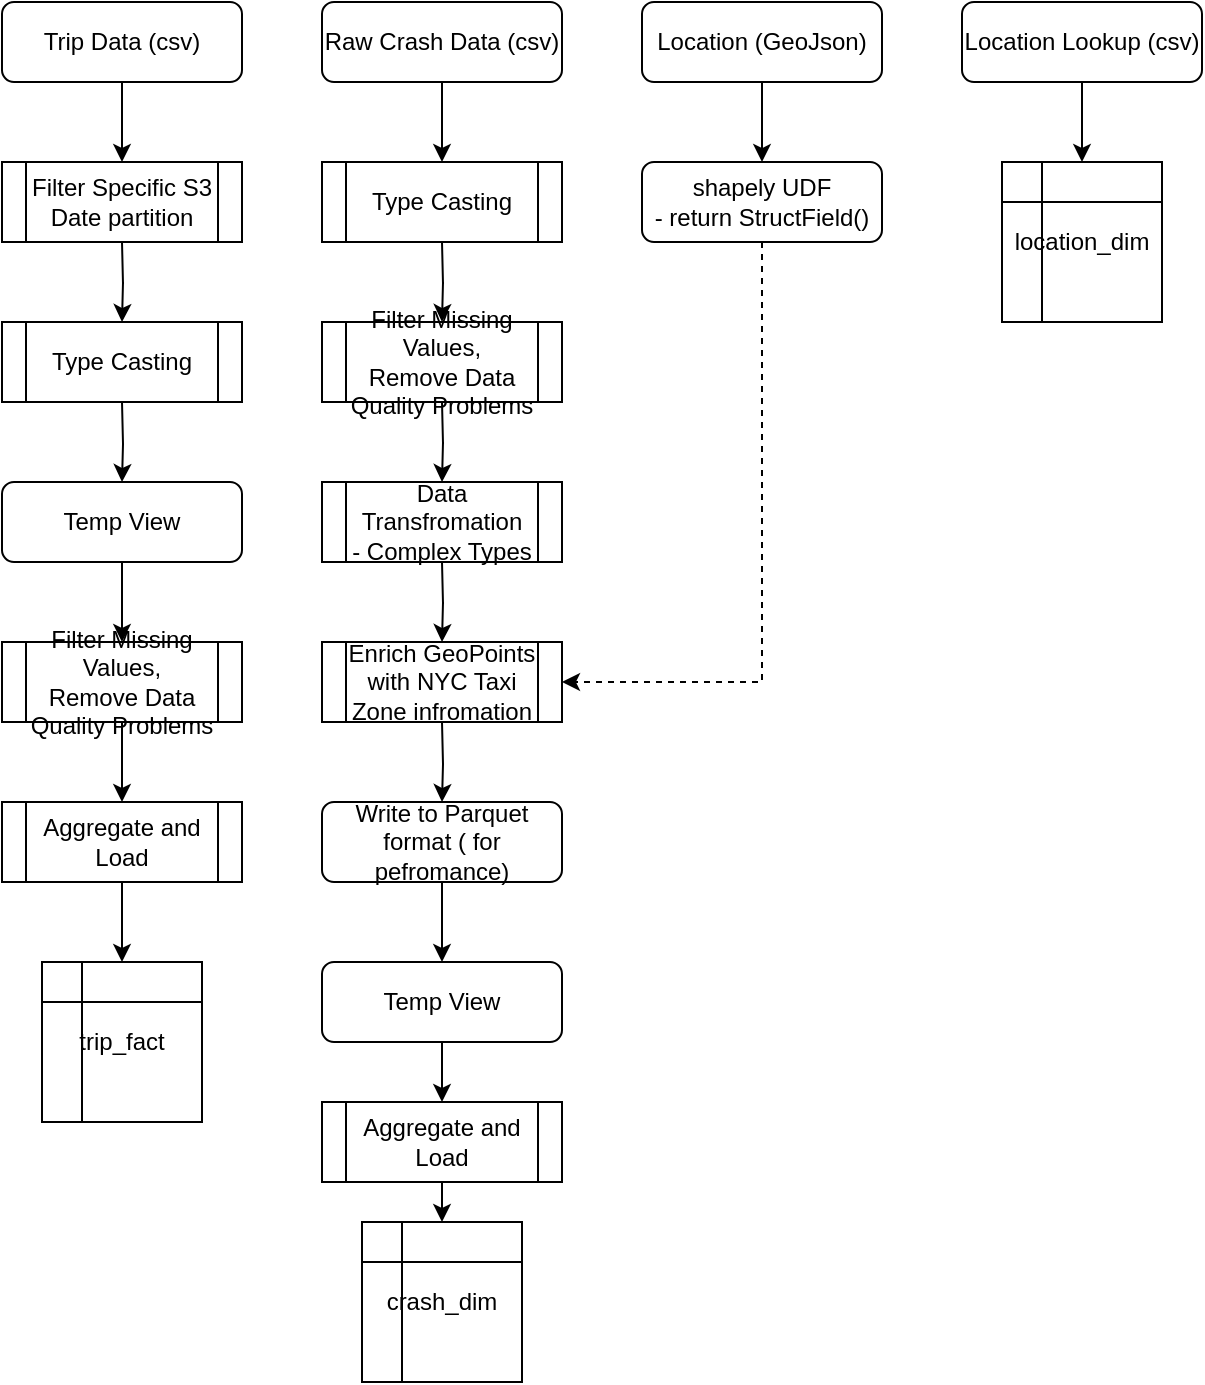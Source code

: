 <mxfile version="13.7.3" type="device"><diagram id="C5RBs43oDa-KdzZeNtuy" name="Page-1"><mxGraphModel dx="1655" dy="919" grid="1" gridSize="10" guides="1" tooltips="1" connect="1" arrows="1" fold="1" page="1" pageScale="1" pageWidth="827" pageHeight="1169" math="0" shadow="0"><root><mxCell id="WIyWlLk6GJQsqaUBKTNV-0"/><mxCell id="WIyWlLk6GJQsqaUBKTNV-1" parent="WIyWlLk6GJQsqaUBKTNV-0"/><mxCell id="c9eavJ8ykIa-6KsBvUWT-3" style="edgeStyle=orthogonalEdgeStyle;rounded=0;orthogonalLoop=1;jettySize=auto;html=1;exitX=0.5;exitY=1;exitDx=0;exitDy=0;entryX=0.5;entryY=0;entryDx=0;entryDy=0;" edge="1" parent="WIyWlLk6GJQsqaUBKTNV-1" source="WIyWlLk6GJQsqaUBKTNV-3"><mxGeometry relative="1" as="geometry"><mxPoint x="140" y="160" as="targetPoint"/></mxGeometry></mxCell><mxCell id="WIyWlLk6GJQsqaUBKTNV-3" value="Trip Data (csv)" style="rounded=1;whiteSpace=wrap;html=1;fontSize=12;glass=0;strokeWidth=1;shadow=0;" parent="WIyWlLk6GJQsqaUBKTNV-1" vertex="1"><mxGeometry x="80" y="80" width="120" height="40" as="geometry"/></mxCell><mxCell id="c9eavJ8ykIa-6KsBvUWT-7" style="edgeStyle=orthogonalEdgeStyle;rounded=0;orthogonalLoop=1;jettySize=auto;html=1;exitX=0.5;exitY=1;exitDx=0;exitDy=0;entryX=0.5;entryY=0;entryDx=0;entryDy=0;" edge="1" parent="WIyWlLk6GJQsqaUBKTNV-1" source="c9eavJ8ykIa-6KsBvUWT-1"><mxGeometry relative="1" as="geometry"><mxPoint x="300" y="160" as="targetPoint"/></mxGeometry></mxCell><mxCell id="c9eavJ8ykIa-6KsBvUWT-1" value="Raw Crash Data (csv)" style="rounded=1;whiteSpace=wrap;html=1;fontSize=12;glass=0;strokeWidth=1;shadow=0;" vertex="1" parent="WIyWlLk6GJQsqaUBKTNV-1"><mxGeometry x="240" y="80" width="120" height="40" as="geometry"/></mxCell><mxCell id="c9eavJ8ykIa-6KsBvUWT-29" style="edgeStyle=orthogonalEdgeStyle;rounded=0;orthogonalLoop=1;jettySize=auto;html=1;exitX=0.5;exitY=1;exitDx=0;exitDy=0;entryX=0.5;entryY=0;entryDx=0;entryDy=0;" edge="1" parent="WIyWlLk6GJQsqaUBKTNV-1"><mxGeometry relative="1" as="geometry"><mxPoint x="140" y="200" as="sourcePoint"/><mxPoint x="140" y="240" as="targetPoint"/></mxGeometry></mxCell><mxCell id="c9eavJ8ykIa-6KsBvUWT-15" style="edgeStyle=orthogonalEdgeStyle;rounded=0;orthogonalLoop=1;jettySize=auto;html=1;exitX=0.5;exitY=1;exitDx=0;exitDy=0;" edge="1" parent="WIyWlLk6GJQsqaUBKTNV-1" source="c9eavJ8ykIa-6KsBvUWT-4" target="c9eavJ8ykIa-6KsBvUWT-14"><mxGeometry relative="1" as="geometry"/></mxCell><mxCell id="c9eavJ8ykIa-6KsBvUWT-4" value="Location (GeoJson)" style="rounded=1;whiteSpace=wrap;html=1;" vertex="1" parent="WIyWlLk6GJQsqaUBKTNV-1"><mxGeometry x="400" y="80" width="120" height="40" as="geometry"/></mxCell><mxCell id="c9eavJ8ykIa-6KsBvUWT-23" style="edgeStyle=orthogonalEdgeStyle;rounded=0;orthogonalLoop=1;jettySize=auto;html=1;exitX=0.5;exitY=1;exitDx=0;exitDy=0;entryX=0.5;entryY=0;entryDx=0;entryDy=0;" edge="1" parent="WIyWlLk6GJQsqaUBKTNV-1" source="c9eavJ8ykIa-6KsBvUWT-5"><mxGeometry relative="1" as="geometry"><mxPoint x="620" y="160" as="targetPoint"/></mxGeometry></mxCell><mxCell id="c9eavJ8ykIa-6KsBvUWT-5" value="Location Lookup (csv)" style="rounded=1;whiteSpace=wrap;html=1;" vertex="1" parent="WIyWlLk6GJQsqaUBKTNV-1"><mxGeometry x="560" y="80" width="120" height="40" as="geometry"/></mxCell><mxCell id="c9eavJ8ykIa-6KsBvUWT-9" style="edgeStyle=orthogonalEdgeStyle;rounded=0;orthogonalLoop=1;jettySize=auto;html=1;exitX=0.5;exitY=1;exitDx=0;exitDy=0;" edge="1" parent="WIyWlLk6GJQsqaUBKTNV-1"><mxGeometry relative="1" as="geometry"><mxPoint x="300" y="200" as="sourcePoint"/><mxPoint x="300" y="240" as="targetPoint"/></mxGeometry></mxCell><mxCell id="c9eavJ8ykIa-6KsBvUWT-11" style="edgeStyle=orthogonalEdgeStyle;rounded=0;orthogonalLoop=1;jettySize=auto;html=1;exitX=0.5;exitY=1;exitDx=0;exitDy=0;entryX=0.5;entryY=0;entryDx=0;entryDy=0;" edge="1" parent="WIyWlLk6GJQsqaUBKTNV-1"><mxGeometry relative="1" as="geometry"><mxPoint x="300" y="280" as="sourcePoint"/><mxPoint x="300" y="320.0" as="targetPoint"/></mxGeometry></mxCell><mxCell id="c9eavJ8ykIa-6KsBvUWT-13" style="edgeStyle=orthogonalEdgeStyle;rounded=0;orthogonalLoop=1;jettySize=auto;html=1;exitX=0.5;exitY=1;exitDx=0;exitDy=0;entryX=0.5;entryY=0;entryDx=0;entryDy=0;" edge="1" parent="WIyWlLk6GJQsqaUBKTNV-1"><mxGeometry relative="1" as="geometry"><mxPoint x="300" y="360.0" as="sourcePoint"/><mxPoint x="300" y="400.0" as="targetPoint"/></mxGeometry></mxCell><mxCell id="c9eavJ8ykIa-6KsBvUWT-26" style="edgeStyle=orthogonalEdgeStyle;rounded=0;orthogonalLoop=1;jettySize=auto;html=1;exitX=0.5;exitY=1;exitDx=0;exitDy=0;entryX=0.5;entryY=0;entryDx=0;entryDy=0;" edge="1" parent="WIyWlLk6GJQsqaUBKTNV-1" target="c9eavJ8ykIa-6KsBvUWT-25"><mxGeometry relative="1" as="geometry"><mxPoint x="300" y="440.0" as="sourcePoint"/></mxGeometry></mxCell><mxCell id="c9eavJ8ykIa-6KsBvUWT-16" style="edgeStyle=orthogonalEdgeStyle;rounded=0;orthogonalLoop=1;jettySize=auto;html=1;exitX=0.5;exitY=1;exitDx=0;exitDy=0;entryX=1;entryY=0.5;entryDx=0;entryDy=0;dashed=1;" edge="1" parent="WIyWlLk6GJQsqaUBKTNV-1" source="c9eavJ8ykIa-6KsBvUWT-14" target="c9eavJ8ykIa-6KsBvUWT-43"><mxGeometry relative="1" as="geometry"><mxPoint x="360" y="420.0" as="targetPoint"/></mxGeometry></mxCell><mxCell id="c9eavJ8ykIa-6KsBvUWT-14" value="shapely UDF&lt;br&gt;- return StructField()" style="rounded=1;whiteSpace=wrap;html=1;" vertex="1" parent="WIyWlLk6GJQsqaUBKTNV-1"><mxGeometry x="400" y="160" width="120" height="40" as="geometry"/></mxCell><mxCell id="c9eavJ8ykIa-6KsBvUWT-20" style="edgeStyle=orthogonalEdgeStyle;rounded=0;orthogonalLoop=1;jettySize=auto;html=1;exitX=0.5;exitY=1;exitDx=0;exitDy=0;entryX=0.5;entryY=0;entryDx=0;entryDy=0;" edge="1" parent="WIyWlLk6GJQsqaUBKTNV-1" source="c9eavJ8ykIa-6KsBvUWT-17" target="c9eavJ8ykIa-6KsBvUWT-19"><mxGeometry relative="1" as="geometry"/></mxCell><mxCell id="c9eavJ8ykIa-6KsBvUWT-17" value="Aggregate and Load" style="shape=process;whiteSpace=wrap;html=1;backgroundOutline=1;" vertex="1" parent="WIyWlLk6GJQsqaUBKTNV-1"><mxGeometry x="240" y="630" width="120" height="40" as="geometry"/></mxCell><mxCell id="c9eavJ8ykIa-6KsBvUWT-19" value="crash_dim" style="shape=internalStorage;whiteSpace=wrap;html=1;backgroundOutline=1;" vertex="1" parent="WIyWlLk6GJQsqaUBKTNV-1"><mxGeometry x="260" y="690" width="80" height="80" as="geometry"/></mxCell><mxCell id="c9eavJ8ykIa-6KsBvUWT-24" value="location_dim" style="shape=internalStorage;whiteSpace=wrap;html=1;backgroundOutline=1;" vertex="1" parent="WIyWlLk6GJQsqaUBKTNV-1"><mxGeometry x="580" y="160" width="80" height="80" as="geometry"/></mxCell><mxCell id="c9eavJ8ykIa-6KsBvUWT-27" style="edgeStyle=orthogonalEdgeStyle;rounded=0;orthogonalLoop=1;jettySize=auto;html=1;exitX=0.5;exitY=1;exitDx=0;exitDy=0;entryX=0.5;entryY=0;entryDx=0;entryDy=0;" edge="1" parent="WIyWlLk6GJQsqaUBKTNV-1" source="c9eavJ8ykIa-6KsBvUWT-37" target="c9eavJ8ykIa-6KsBvUWT-17"><mxGeometry relative="1" as="geometry"/></mxCell><mxCell id="c9eavJ8ykIa-6KsBvUWT-25" value="Write to Parquet format ( for pefromance)" style="rounded=1;whiteSpace=wrap;html=1;" vertex="1" parent="WIyWlLk6GJQsqaUBKTNV-1"><mxGeometry x="240" y="480" width="120" height="40" as="geometry"/></mxCell><mxCell id="c9eavJ8ykIa-6KsBvUWT-32" style="edgeStyle=orthogonalEdgeStyle;rounded=0;orthogonalLoop=1;jettySize=auto;html=1;exitX=0.5;exitY=1;exitDx=0;exitDy=0;" edge="1" parent="WIyWlLk6GJQsqaUBKTNV-1" target="c9eavJ8ykIa-6KsBvUWT-31"><mxGeometry relative="1" as="geometry"><mxPoint x="140" y="280" as="sourcePoint"/></mxGeometry></mxCell><mxCell id="c9eavJ8ykIa-6KsBvUWT-48" style="edgeStyle=orthogonalEdgeStyle;rounded=0;orthogonalLoop=1;jettySize=auto;html=1;exitX=0.5;exitY=1;exitDx=0;exitDy=0;entryX=0.5;entryY=0;entryDx=0;entryDy=0;" edge="1" parent="WIyWlLk6GJQsqaUBKTNV-1" source="c9eavJ8ykIa-6KsBvUWT-31" target="c9eavJ8ykIa-6KsBvUWT-46"><mxGeometry relative="1" as="geometry"/></mxCell><mxCell id="c9eavJ8ykIa-6KsBvUWT-31" value="Temp View" style="rounded=1;whiteSpace=wrap;html=1;fontSize=12;glass=0;strokeWidth=1;shadow=0;" vertex="1" parent="WIyWlLk6GJQsqaUBKTNV-1"><mxGeometry x="80" y="320" width="120" height="40" as="geometry"/></mxCell><mxCell id="c9eavJ8ykIa-6KsBvUWT-42" style="edgeStyle=orthogonalEdgeStyle;rounded=0;orthogonalLoop=1;jettySize=auto;html=1;exitX=0.5;exitY=1;exitDx=0;exitDy=0;entryX=0.5;entryY=0;entryDx=0;entryDy=0;" edge="1" parent="WIyWlLk6GJQsqaUBKTNV-1" source="c9eavJ8ykIa-6KsBvUWT-35" target="c9eavJ8ykIa-6KsBvUWT-41"><mxGeometry relative="1" as="geometry"/></mxCell><mxCell id="c9eavJ8ykIa-6KsBvUWT-35" value="Aggregate and Load" style="shape=process;whiteSpace=wrap;html=1;backgroundOutline=1;" vertex="1" parent="WIyWlLk6GJQsqaUBKTNV-1"><mxGeometry x="80" y="480" width="120" height="40" as="geometry"/></mxCell><mxCell id="c9eavJ8ykIa-6KsBvUWT-37" value="Temp View" style="rounded=1;whiteSpace=wrap;html=1;" vertex="1" parent="WIyWlLk6GJQsqaUBKTNV-1"><mxGeometry x="240" y="560" width="120" height="40" as="geometry"/></mxCell><mxCell id="c9eavJ8ykIa-6KsBvUWT-38" style="edgeStyle=orthogonalEdgeStyle;rounded=0;orthogonalLoop=1;jettySize=auto;html=1;exitX=0.5;exitY=1;exitDx=0;exitDy=0;entryX=0.5;entryY=0;entryDx=0;entryDy=0;" edge="1" parent="WIyWlLk6GJQsqaUBKTNV-1" source="c9eavJ8ykIa-6KsBvUWT-25" target="c9eavJ8ykIa-6KsBvUWT-37"><mxGeometry relative="1" as="geometry"><mxPoint x="300" y="520.0" as="sourcePoint"/><mxPoint x="300" y="610.0" as="targetPoint"/></mxGeometry></mxCell><mxCell id="c9eavJ8ykIa-6KsBvUWT-39" value="Type Casting" style="shape=process;whiteSpace=wrap;html=1;backgroundOutline=1;rounded=0;" vertex="1" parent="WIyWlLk6GJQsqaUBKTNV-1"><mxGeometry x="80" y="240" width="120" height="40" as="geometry"/></mxCell><mxCell id="c9eavJ8ykIa-6KsBvUWT-40" value="Filter Specific S3 Date partition" style="shape=process;whiteSpace=wrap;html=1;backgroundOutline=1;rounded=0;" vertex="1" parent="WIyWlLk6GJQsqaUBKTNV-1"><mxGeometry x="80" y="160" width="120" height="40" as="geometry"/></mxCell><mxCell id="c9eavJ8ykIa-6KsBvUWT-41" value="trip_fact" style="shape=internalStorage;whiteSpace=wrap;html=1;backgroundOutline=1;rounded=0;" vertex="1" parent="WIyWlLk6GJQsqaUBKTNV-1"><mxGeometry x="100" y="560" width="80" height="80" as="geometry"/></mxCell><mxCell id="c9eavJ8ykIa-6KsBvUWT-43" value="&lt;span&gt;Enrich GeoPoints with NYC Taxi Zone infromation&lt;/span&gt;" style="shape=process;whiteSpace=wrap;html=1;backgroundOutline=1;rounded=0;" vertex="1" parent="WIyWlLk6GJQsqaUBKTNV-1"><mxGeometry x="240" y="400" width="120" height="40" as="geometry"/></mxCell><mxCell id="c9eavJ8ykIa-6KsBvUWT-44" value="&lt;span&gt;Data Transfromation&lt;/span&gt;&lt;br&gt;&lt;span&gt;- Complex Types&lt;/span&gt;" style="shape=process;whiteSpace=wrap;html=1;backgroundOutline=1;rounded=0;" vertex="1" parent="WIyWlLk6GJQsqaUBKTNV-1"><mxGeometry x="240" y="320" width="120" height="40" as="geometry"/></mxCell><mxCell id="c9eavJ8ykIa-6KsBvUWT-45" value="&lt;span&gt;Filter Missing Values,&lt;/span&gt;&lt;br&gt;&lt;span&gt;Remove Data Quality Problems&lt;/span&gt;" style="shape=process;whiteSpace=wrap;html=1;backgroundOutline=1;rounded=0;" vertex="1" parent="WIyWlLk6GJQsqaUBKTNV-1"><mxGeometry x="240" y="240" width="120" height="40" as="geometry"/></mxCell><mxCell id="c9eavJ8ykIa-6KsBvUWT-49" style="edgeStyle=orthogonalEdgeStyle;rounded=0;orthogonalLoop=1;jettySize=auto;html=1;exitX=0.5;exitY=1;exitDx=0;exitDy=0;entryX=0.5;entryY=0;entryDx=0;entryDy=0;" edge="1" parent="WIyWlLk6GJQsqaUBKTNV-1" source="c9eavJ8ykIa-6KsBvUWT-46" target="c9eavJ8ykIa-6KsBvUWT-35"><mxGeometry relative="1" as="geometry"/></mxCell><mxCell id="c9eavJ8ykIa-6KsBvUWT-46" value="Filter Missing Values,&lt;br&gt;Remove Data Quality Problems" style="shape=process;whiteSpace=wrap;html=1;backgroundOutline=1;rounded=0;" vertex="1" parent="WIyWlLk6GJQsqaUBKTNV-1"><mxGeometry x="80" y="400" width="120" height="40" as="geometry"/></mxCell><mxCell id="c9eavJ8ykIa-6KsBvUWT-50" value="Type Casting" style="shape=process;whiteSpace=wrap;html=1;backgroundOutline=1;rounded=0;" vertex="1" parent="WIyWlLk6GJQsqaUBKTNV-1"><mxGeometry x="240" y="160" width="120" height="40" as="geometry"/></mxCell></root></mxGraphModel></diagram></mxfile>